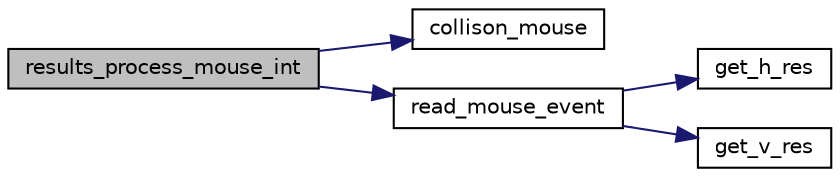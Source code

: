 digraph "results_process_mouse_int"
{
 // INTERACTIVE_SVG=YES
 // LATEX_PDF_SIZE
  edge [fontname="Helvetica",fontsize="10",labelfontname="Helvetica",labelfontsize="10"];
  node [fontname="Helvetica",fontsize="10",shape=record];
  rankdir="LR";
  Node1 [label="results_process_mouse_int",height=0.2,width=0.4,color="black", fillcolor="grey75", style="filled", fontcolor="black",tooltip=" "];
  Node1 -> Node2 [color="midnightblue",fontsize="10",style="solid",fontname="Helvetica"];
  Node2 [label="collison_mouse",height=0.2,width=0.4,color="black", fillcolor="white", style="filled",URL="$race_8c.html#a10382656a628e6589f09f0b92cf408ec",tooltip=" "];
  Node1 -> Node3 [color="midnightblue",fontsize="10",style="solid",fontname="Helvetica"];
  Node3 [label="read_mouse_event",height=0.2,width=0.4,color="black", fillcolor="white", style="filled",URL="$menus_8h.html#a5829b4e17402c172e055ec0491f94ac7",tooltip=" "];
  Node3 -> Node4 [color="midnightblue",fontsize="10",style="solid",fontname="Helvetica"];
  Node4 [label="get_h_res",height=0.2,width=0.4,color="black", fillcolor="white", style="filled",URL="$graphic_8h.html#a790ce9140cfb9031a913e9e66a7e82b6",tooltip=" "];
  Node3 -> Node5 [color="midnightblue",fontsize="10",style="solid",fontname="Helvetica"];
  Node5 [label="get_v_res",height=0.2,width=0.4,color="black", fillcolor="white", style="filled",URL="$graphic_8h.html#aa824fe357259dac616f3fe9f2eba1dab",tooltip=" "];
}
